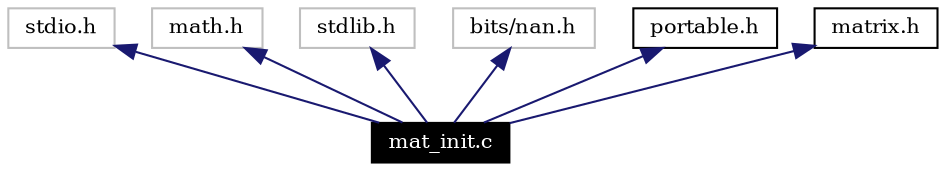 digraph inheritance
{
  Node24 [shape="box",label="mat_init.c",fontsize=10,height=0.2,width=0.4,color="black",style="filled" fontcolor="white"];
  Node25 -> Node24 [dir=back,color="midnightblue",fontsize=10,style="solid"];
  Node25 [shape="box",label="stdio.h",fontsize=10,height=0.2,width=0.4,color="grey75"];
  Node26 -> Node24 [dir=back,color="midnightblue",fontsize=10,style="solid"];
  Node26 [shape="box",label="math.h",fontsize=10,height=0.2,width=0.4,color="grey75"];
  Node27 -> Node24 [dir=back,color="midnightblue",fontsize=10,style="solid"];
  Node27 [shape="box",label="stdlib.h",fontsize=10,height=0.2,width=0.4,color="grey75"];
  Node28 -> Node24 [dir=back,color="midnightblue",fontsize=10,style="solid"];
  Node28 [shape="box",label="bits/nan.h",fontsize=10,height=0.2,width=0.4,color="grey75"];
  Node29 -> Node24 [dir=back,color="midnightblue",fontsize=10,style="solid"];
  Node29 [shape="box",label="portable.h",fontsize=10,height=0.2,width=0.4,color="black",URL="$portable_8h.html"];
  Node30 -> Node24 [dir=back,color="midnightblue",fontsize=10,style="solid"];
  Node30 [shape="box",label="matrix.h",fontsize=10,height=0.2,width=0.4,color="black",URL="$matrix_8h.html"];
}
